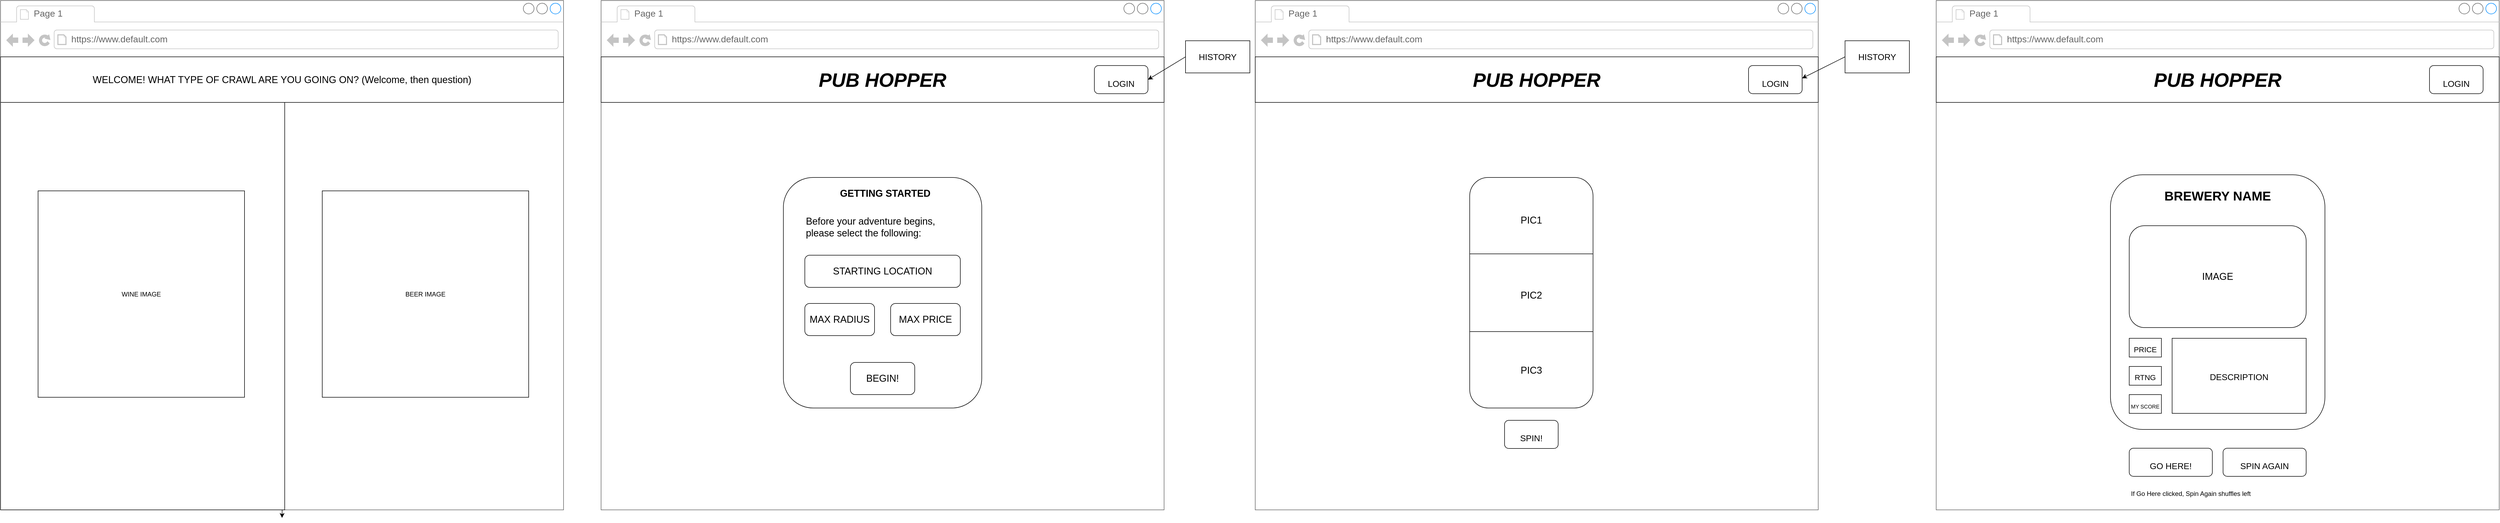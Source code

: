 <mxfile version="18.0.3" type="device"><diagram name="Page-1" id="2cc2dc42-3aac-f2a9-1cec-7a8b7cbee084"><mxGraphModel dx="2302" dy="1138" grid="1" gridSize="10" guides="1" tooltips="1" connect="1" arrows="1" fold="1" page="1" pageScale="1" pageWidth="1100" pageHeight="850" background="none" math="0" shadow="0"><root><mxCell id="0"/><mxCell id="1" parent="0"/><mxCell id="AuzUHARlYUsuBwl51PNN-2" style="edgeStyle=orthogonalEdgeStyle;rounded=0;orthogonalLoop=1;jettySize=auto;html=1;" parent="1" edge="1"><mxGeometry relative="1" as="geometry"><mxPoint x="545" y="980" as="targetPoint"/><mxPoint x="550" y="910" as="sourcePoint"/></mxGeometry></mxCell><mxCell id="7026571954dc6520-1" value="" style="strokeWidth=1;shadow=0;dashed=0;align=center;html=1;shape=mxgraph.mockup.containers.browserWindow;rSize=0;strokeColor=#666666;mainText=,;recursiveResize=0;rounded=0;labelBackgroundColor=none;fontFamily=Verdana;fontSize=12" parent="1" vertex="1"><mxGeometry x="20" y="15" width="1050" height="950" as="geometry"/></mxCell><mxCell id="7026571954dc6520-2" value="Page 1" style="strokeWidth=1;shadow=0;dashed=0;align=center;html=1;shape=mxgraph.mockup.containers.anchor;fontSize=17;fontColor=#666666;align=left;" parent="7026571954dc6520-1" vertex="1"><mxGeometry x="60" y="12" width="110" height="26" as="geometry"/></mxCell><mxCell id="7026571954dc6520-3" value="https://www.default.com" style="strokeWidth=1;shadow=0;dashed=0;align=center;html=1;shape=mxgraph.mockup.containers.anchor;rSize=0;fontSize=17;fontColor=#666666;align=left;" parent="7026571954dc6520-1" vertex="1"><mxGeometry x="130" y="60" width="250" height="26" as="geometry"/></mxCell><mxCell id="AuzUHARlYUsuBwl51PNN-3" value="&lt;font style=&quot;font-size: 18px&quot;&gt;WELCOME! WHAT TYPE OF CRAWL ARE YOU GOING ON? (Welcome, then question)&lt;/font&gt;" style="rounded=0;whiteSpace=wrap;html=1;" parent="7026571954dc6520-1" vertex="1"><mxGeometry y="105" width="1050" height="85" as="geometry"/></mxCell><mxCell id="AuzUHARlYUsuBwl51PNN-6" value="" style="rounded=0;whiteSpace=wrap;html=1;" parent="7026571954dc6520-1" vertex="1"><mxGeometry y="190" width="530" height="760" as="geometry"/></mxCell><mxCell id="AuzUHARlYUsuBwl51PNN-7" value="WINE IMAGE" style="whiteSpace=wrap;html=1;aspect=fixed;" parent="7026571954dc6520-1" vertex="1"><mxGeometry x="70" y="355" width="385" height="385" as="geometry"/></mxCell><mxCell id="AuzUHARlYUsuBwl51PNN-14" value="BEER IMAGE" style="whiteSpace=wrap;html=1;aspect=fixed;" parent="7026571954dc6520-1" vertex="1"><mxGeometry x="600" y="355" width="385" height="385" as="geometry"/></mxCell><mxCell id="AuzUHARlYUsuBwl51PNN-15" value="" style="strokeWidth=1;shadow=0;dashed=0;align=center;html=1;shape=mxgraph.mockup.containers.browserWindow;rSize=0;strokeColor=#666666;mainText=,;recursiveResize=0;rounded=0;labelBackgroundColor=none;fontFamily=Verdana;fontSize=12" parent="1" vertex="1"><mxGeometry x="1140" y="15" width="1050" height="950" as="geometry"/></mxCell><mxCell id="AuzUHARlYUsuBwl51PNN-16" value="Page 1" style="strokeWidth=1;shadow=0;dashed=0;align=center;html=1;shape=mxgraph.mockup.containers.anchor;fontSize=17;fontColor=#666666;align=left;" parent="AuzUHARlYUsuBwl51PNN-15" vertex="1"><mxGeometry x="60" y="12" width="110" height="26" as="geometry"/></mxCell><mxCell id="AuzUHARlYUsuBwl51PNN-17" value="https://www.default.com" style="strokeWidth=1;shadow=0;dashed=0;align=center;html=1;shape=mxgraph.mockup.containers.anchor;rSize=0;fontSize=17;fontColor=#666666;align=left;" parent="AuzUHARlYUsuBwl51PNN-15" vertex="1"><mxGeometry x="130" y="60" width="250" height="26" as="geometry"/></mxCell><mxCell id="AuzUHARlYUsuBwl51PNN-18" value="&lt;font style=&quot;font-size: 36px&quot;&gt;&lt;i&gt;&lt;b&gt;PUB HOPPER&lt;/b&gt;&lt;/i&gt;&lt;/font&gt;" style="rounded=0;whiteSpace=wrap;html=1;" parent="AuzUHARlYUsuBwl51PNN-15" vertex="1"><mxGeometry y="105" width="1050" height="85" as="geometry"/></mxCell><mxCell id="AuzUHARlYUsuBwl51PNN-23" value="&lt;font size=&quot;3&quot;&gt;LOGIN&lt;/font&gt;" style="rounded=1;whiteSpace=wrap;html=1;fontSize=36;" parent="AuzUHARlYUsuBwl51PNN-15" vertex="1"><mxGeometry x="920" y="121.25" width="100" height="52.5" as="geometry"/></mxCell><mxCell id="AuzUHARlYUsuBwl51PNN-27" value="" style="rounded=1;whiteSpace=wrap;html=1;fontSize=18;" parent="AuzUHARlYUsuBwl51PNN-15" vertex="1"><mxGeometry x="340" y="330" width="370" height="430" as="geometry"/></mxCell><mxCell id="AuzUHARlYUsuBwl51PNN-29" value="BEGIN!" style="rounded=1;whiteSpace=wrap;html=1;fontSize=18;" parent="AuzUHARlYUsuBwl51PNN-15" vertex="1"><mxGeometry x="465" y="675" width="120" height="60" as="geometry"/></mxCell><mxCell id="AuzUHARlYUsuBwl51PNN-30" value="STARTING LOCATION" style="rounded=1;whiteSpace=wrap;html=1;fontSize=18;" parent="AuzUHARlYUsuBwl51PNN-15" vertex="1"><mxGeometry x="380" y="475" width="290" height="60" as="geometry"/></mxCell><mxCell id="AuzUHARlYUsuBwl51PNN-31" value="MAX RADIUS" style="rounded=1;whiteSpace=wrap;html=1;fontSize=18;" parent="AuzUHARlYUsuBwl51PNN-15" vertex="1"><mxGeometry x="380" y="565" width="130" height="60" as="geometry"/></mxCell><mxCell id="AuzUHARlYUsuBwl51PNN-32" value="&lt;b&gt;GETTING STARTED&lt;/b&gt;" style="text;html=1;strokeColor=none;fillColor=none;align=center;verticalAlign=middle;whiteSpace=wrap;rounded=0;fontSize=18;" parent="AuzUHARlYUsuBwl51PNN-15" vertex="1"><mxGeometry x="440" y="345" width="180" height="30" as="geometry"/></mxCell><mxCell id="AuzUHARlYUsuBwl51PNN-33" value="Before your adventure begins, please select the following:" style="text;html=1;strokeColor=none;fillColor=none;align=left;verticalAlign=middle;whiteSpace=wrap;rounded=0;fontSize=18;" parent="AuzUHARlYUsuBwl51PNN-15" vertex="1"><mxGeometry x="380" y="390" width="290" height="65" as="geometry"/></mxCell><mxCell id="AuzUHARlYUsuBwl51PNN-50" value="MAX PRICE" style="rounded=1;whiteSpace=wrap;html=1;fontSize=18;" parent="AuzUHARlYUsuBwl51PNN-15" vertex="1"><mxGeometry x="540" y="565" width="130" height="60" as="geometry"/></mxCell><mxCell id="AuzUHARlYUsuBwl51PNN-25" value="&lt;font size=&quot;3&quot;&gt;HISTORY&lt;/font&gt;" style="rounded=0;whiteSpace=wrap;html=1;fontSize=12;" parent="1" vertex="1"><mxGeometry x="2230" y="90" width="120" height="60" as="geometry"/></mxCell><mxCell id="AuzUHARlYUsuBwl51PNN-28" value="" style="endArrow=classic;html=1;rounded=0;fontSize=18;entryX=1;entryY=0.5;entryDx=0;entryDy=0;" parent="1" target="AuzUHARlYUsuBwl51PNN-23" edge="1"><mxGeometry width="50" height="50" relative="1" as="geometry"><mxPoint x="2230" y="120" as="sourcePoint"/><mxPoint x="2280" y="70" as="targetPoint"/></mxGeometry></mxCell><mxCell id="AuzUHARlYUsuBwl51PNN-34" value="" style="strokeWidth=1;shadow=0;dashed=0;align=center;html=1;shape=mxgraph.mockup.containers.browserWindow;rSize=0;strokeColor=#666666;mainText=,;recursiveResize=0;rounded=0;labelBackgroundColor=none;fontFamily=Verdana;fontSize=12" parent="1" vertex="1"><mxGeometry x="2360" y="15" width="1050" height="950" as="geometry"/></mxCell><mxCell id="AuzUHARlYUsuBwl51PNN-35" value="Page 1" style="strokeWidth=1;shadow=0;dashed=0;align=center;html=1;shape=mxgraph.mockup.containers.anchor;fontSize=17;fontColor=#666666;align=left;" parent="AuzUHARlYUsuBwl51PNN-34" vertex="1"><mxGeometry x="60" y="12" width="110" height="26" as="geometry"/></mxCell><mxCell id="AuzUHARlYUsuBwl51PNN-36" value="https://www.default.com" style="strokeWidth=1;shadow=0;dashed=0;align=center;html=1;shape=mxgraph.mockup.containers.anchor;rSize=0;fontSize=17;fontColor=#666666;align=left;" parent="AuzUHARlYUsuBwl51PNN-34" vertex="1"><mxGeometry x="130" y="60" width="250" height="26" as="geometry"/></mxCell><mxCell id="AuzUHARlYUsuBwl51PNN-37" value="&lt;font style=&quot;font-size: 36px&quot;&gt;&lt;i&gt;&lt;b&gt;PUB HOPPER&lt;/b&gt;&lt;/i&gt;&lt;/font&gt;" style="rounded=0;whiteSpace=wrap;html=1;" parent="AuzUHARlYUsuBwl51PNN-34" vertex="1"><mxGeometry y="105" width="1050" height="85" as="geometry"/></mxCell><mxCell id="AuzUHARlYUsuBwl51PNN-38" value="&lt;font size=&quot;3&quot;&gt;LOGIN&lt;/font&gt;" style="rounded=1;whiteSpace=wrap;html=1;fontSize=36;" parent="AuzUHARlYUsuBwl51PNN-34" vertex="1"><mxGeometry x="920" y="121.25" width="100" height="52.5" as="geometry"/></mxCell><mxCell id="AuzUHARlYUsuBwl51PNN-39" value="" style="rounded=1;whiteSpace=wrap;html=1;fontSize=18;" parent="AuzUHARlYUsuBwl51PNN-34" vertex="1"><mxGeometry x="400" y="330" width="230" height="430" as="geometry"/></mxCell><mxCell id="AuzUHARlYUsuBwl51PNN-53" value="" style="rounded=0;whiteSpace=wrap;html=1;fontSize=18;" parent="AuzUHARlYUsuBwl51PNN-34" vertex="1"><mxGeometry x="400" y="472.5" width="230" height="145" as="geometry"/></mxCell><mxCell id="AuzUHARlYUsuBwl51PNN-54" value="PIC1" style="text;html=1;strokeColor=none;fillColor=none;align=center;verticalAlign=middle;whiteSpace=wrap;rounded=0;fontSize=18;" parent="AuzUHARlYUsuBwl51PNN-34" vertex="1"><mxGeometry x="485" y="395" width="60" height="30" as="geometry"/></mxCell><mxCell id="AuzUHARlYUsuBwl51PNN-55" value="PIC2" style="text;html=1;strokeColor=none;fillColor=none;align=center;verticalAlign=middle;whiteSpace=wrap;rounded=0;fontSize=18;" parent="AuzUHARlYUsuBwl51PNN-34" vertex="1"><mxGeometry x="485" y="535" width="60" height="30" as="geometry"/></mxCell><mxCell id="AuzUHARlYUsuBwl51PNN-56" value="PIC3" style="text;html=1;strokeColor=none;fillColor=none;align=center;verticalAlign=middle;whiteSpace=wrap;rounded=0;fontSize=18;" parent="AuzUHARlYUsuBwl51PNN-34" vertex="1"><mxGeometry x="485" y="675" width="60" height="30" as="geometry"/></mxCell><mxCell id="AuzUHARlYUsuBwl51PNN-69" value="&lt;font size=&quot;3&quot;&gt;SPIN!&lt;/font&gt;" style="rounded=1;whiteSpace=wrap;html=1;fontSize=36;" parent="AuzUHARlYUsuBwl51PNN-34" vertex="1"><mxGeometry x="465" y="783" width="100" height="52.5" as="geometry"/></mxCell><mxCell id="AuzUHARlYUsuBwl51PNN-70" value="&lt;font size=&quot;3&quot;&gt;HISTORY&lt;/font&gt;" style="rounded=0;whiteSpace=wrap;html=1;fontSize=12;" parent="1" vertex="1"><mxGeometry x="3460" y="90" width="120" height="60" as="geometry"/></mxCell><mxCell id="AuzUHARlYUsuBwl51PNN-71" value="" style="endArrow=classic;html=1;rounded=0;fontSize=18;entryX=1;entryY=0.452;entryDx=0;entryDy=0;entryPerimeter=0;" parent="1" target="AuzUHARlYUsuBwl51PNN-38" edge="1"><mxGeometry width="50" height="50" relative="1" as="geometry"><mxPoint x="3460" y="120" as="sourcePoint"/><mxPoint x="3390" y="162.5" as="targetPoint"/></mxGeometry></mxCell><mxCell id="AuzUHARlYUsuBwl51PNN-72" value="" style="strokeWidth=1;shadow=0;dashed=0;align=center;html=1;shape=mxgraph.mockup.containers.browserWindow;rSize=0;strokeColor=#666666;mainText=,;recursiveResize=0;rounded=0;labelBackgroundColor=none;fontFamily=Verdana;fontSize=12" parent="1" vertex="1"><mxGeometry x="3630" y="15" width="1050" height="950" as="geometry"/></mxCell><mxCell id="AuzUHARlYUsuBwl51PNN-73" value="Page 1" style="strokeWidth=1;shadow=0;dashed=0;align=center;html=1;shape=mxgraph.mockup.containers.anchor;fontSize=17;fontColor=#666666;align=left;" parent="AuzUHARlYUsuBwl51PNN-72" vertex="1"><mxGeometry x="60" y="12" width="110" height="26" as="geometry"/></mxCell><mxCell id="AuzUHARlYUsuBwl51PNN-74" value="https://www.default.com" style="strokeWidth=1;shadow=0;dashed=0;align=center;html=1;shape=mxgraph.mockup.containers.anchor;rSize=0;fontSize=17;fontColor=#666666;align=left;" parent="AuzUHARlYUsuBwl51PNN-72" vertex="1"><mxGeometry x="130" y="60" width="250" height="26" as="geometry"/></mxCell><mxCell id="AuzUHARlYUsuBwl51PNN-75" value="&lt;font style=&quot;font-size: 36px&quot;&gt;&lt;i&gt;&lt;b&gt;PUB HOPPER&lt;/b&gt;&lt;/i&gt;&lt;/font&gt;" style="rounded=0;whiteSpace=wrap;html=1;" parent="AuzUHARlYUsuBwl51PNN-72" vertex="1"><mxGeometry y="105" width="1050" height="85" as="geometry"/></mxCell><mxCell id="AuzUHARlYUsuBwl51PNN-76" value="&lt;font size=&quot;3&quot;&gt;LOGIN&lt;/font&gt;" style="rounded=1;whiteSpace=wrap;html=1;fontSize=36;" parent="AuzUHARlYUsuBwl51PNN-72" vertex="1"><mxGeometry x="920" y="121.25" width="100" height="52.5" as="geometry"/></mxCell><mxCell id="AuzUHARlYUsuBwl51PNN-82" value="&lt;font size=&quot;3&quot;&gt;GO HERE!&lt;/font&gt;" style="rounded=1;whiteSpace=wrap;html=1;fontSize=36;" parent="AuzUHARlYUsuBwl51PNN-72" vertex="1"><mxGeometry x="360" y="835" width="155" height="52.5" as="geometry"/></mxCell><mxCell id="AuzUHARlYUsuBwl51PNN-83" value="" style="rounded=1;whiteSpace=wrap;html=1;fontSize=18;" parent="AuzUHARlYUsuBwl51PNN-72" vertex="1"><mxGeometry x="325" y="325" width="400" height="475" as="geometry"/></mxCell><mxCell id="AuzUHARlYUsuBwl51PNN-85" value="&lt;h1&gt;&lt;font style=&quot;font-size: 24px&quot;&gt;BREWERY NAME&lt;/font&gt;&lt;/h1&gt;" style="text;html=1;strokeColor=none;fillColor=none;spacing=5;spacingTop=-20;whiteSpace=wrap;overflow=hidden;rounded=0;fontSize=18;align=center;" parent="AuzUHARlYUsuBwl51PNN-72" vertex="1"><mxGeometry x="365" y="325" width="320" height="65" as="geometry"/></mxCell><mxCell id="AuzUHARlYUsuBwl51PNN-89" value="IMAGE" style="rounded=1;whiteSpace=wrap;html=1;fontSize=18;" parent="AuzUHARlYUsuBwl51PNN-72" vertex="1"><mxGeometry x="360" y="420" width="330" height="190" as="geometry"/></mxCell><mxCell id="AuzUHARlYUsuBwl51PNN-93" value="&lt;font size=&quot;3&quot;&gt;DESCRIPTION&lt;/font&gt;" style="rounded=0;whiteSpace=wrap;html=1;fontSize=24;" parent="AuzUHARlYUsuBwl51PNN-72" vertex="1"><mxGeometry x="440" y="630" width="250" height="140" as="geometry"/></mxCell><mxCell id="AuzUHARlYUsuBwl51PNN-94" value="&lt;font style=&quot;font-size: 14px&quot;&gt;PRICE&lt;/font&gt;" style="rounded=0;whiteSpace=wrap;html=1;fontSize=24;" parent="AuzUHARlYUsuBwl51PNN-72" vertex="1"><mxGeometry x="360" y="630" width="60" height="35" as="geometry"/></mxCell><mxCell id="AuzUHARlYUsuBwl51PNN-96" value="&lt;font style=&quot;font-size: 10px&quot;&gt;MY SCORE&lt;/font&gt;" style="rounded=0;whiteSpace=wrap;html=1;fontSize=24;" parent="AuzUHARlYUsuBwl51PNN-72" vertex="1"><mxGeometry x="360" y="735" width="60" height="35" as="geometry"/></mxCell><mxCell id="AuzUHARlYUsuBwl51PNN-97" value="&lt;font style=&quot;font-size: 14px&quot;&gt;RTNG&lt;/font&gt;" style="rounded=0;whiteSpace=wrap;html=1;fontSize=24;" parent="AuzUHARlYUsuBwl51PNN-72" vertex="1"><mxGeometry x="360" y="682.5" width="60" height="35" as="geometry"/></mxCell><mxCell id="AuzUHARlYUsuBwl51PNN-99" value="&lt;font size=&quot;3&quot;&gt;SPIN AGAIN&lt;/font&gt;" style="rounded=1;whiteSpace=wrap;html=1;fontSize=36;" parent="AuzUHARlYUsuBwl51PNN-72" vertex="1"><mxGeometry x="535" y="835" width="155" height="52.5" as="geometry"/></mxCell><mxCell id="uEM0M4MFKOb7JyTzwP2l-2" value="If Go Here clicked, Spin Again shuffles left" style="text;html=1;strokeColor=none;fillColor=none;align=center;verticalAlign=middle;whiteSpace=wrap;rounded=0;" parent="AuzUHARlYUsuBwl51PNN-72" vertex="1"><mxGeometry x="360" y="905" width="230" height="30" as="geometry"/></mxCell></root></mxGraphModel></diagram></mxfile>